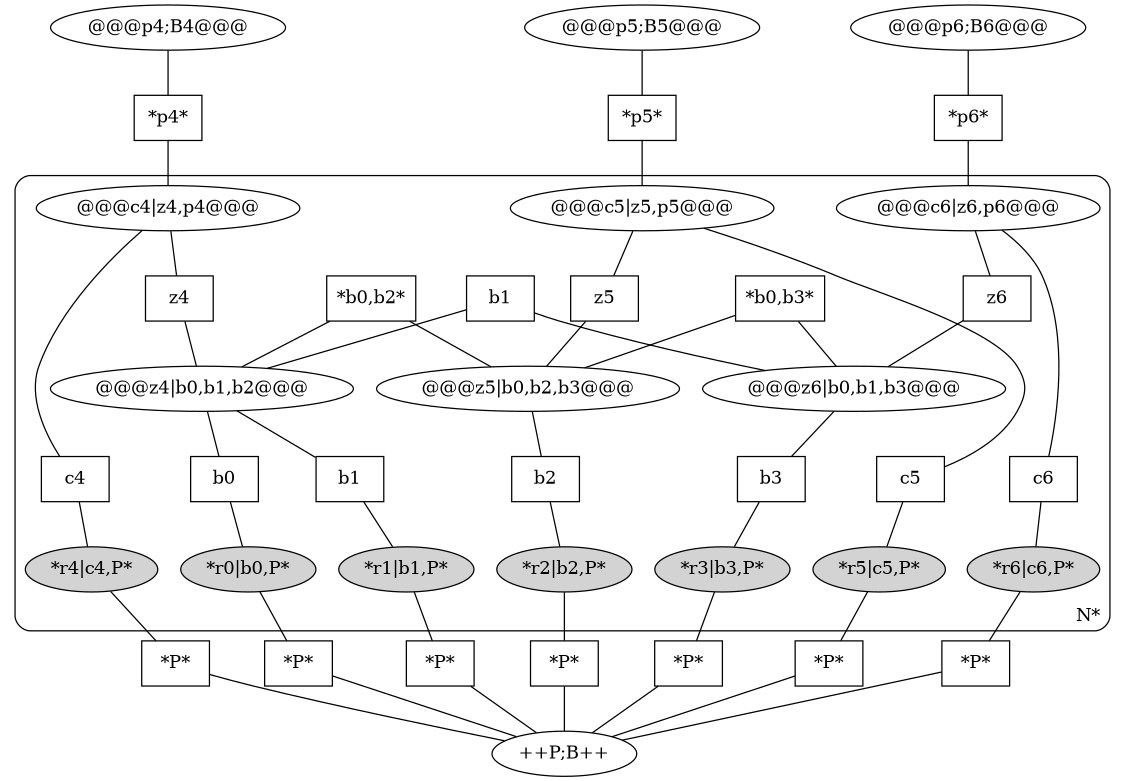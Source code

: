 graph hamming74_cg {
	rankdir = TB;
	orientation = portrait;
	size = "7.5,10.0";
	newrank="true";
	concentrate="false";

	node [shape=ellipse]
	p4 [label="@@@p4;B4@@@"]
	p5 [label="@@@p5;B5@@@"]
	p6 [label="@@@p6;B6@@@"]
	{rank=same; p4, p5, p6}

	node [shape=box]
	sp4c4 [label="*p4*"]
	sp5c5 [label="*p5*"]
	sp6c6 [label="*p6*"]
	{rank=same; sp4c4, sp5c5, sp6c6}

	node [shape=ellipse]
	c4 [label="@@@c4|z4,p4@@@"]
	c5 [label="@@@c5|z5,p5@@@"]
	c6 [label="@@@c6|z6,p6@@@"]
	{rank=same; c4,c5,c6}

	p4 -- sp4c4 -- c4
	p5 -- sp5c5 -- c5
	p6 -- sp6c6 -- c6

	node [shape=box]
	sc4z4 [label="z4"]
	sc5z5 [label="z5"]
	sc6z6 [label="z6"]
	{rank=same; sc4z4,sc5z5,sc6z6}

	node [shape=box]
	sz4z5 [label="*b0,b2*"]
	sz5z6 [label="*b0,b3*"]
	sz4z6 [label="b1"]
	{rank=same; sz4z6,sz4z5,sz5z6}

	node [shape=ellipse]
	z4 [label="@@@z4|b0,b1,b2@@@"]
	z5 [label="@@@z5|b0,b2,b3@@@"]
	z6 [label="@@@z6|b0,b1,b3@@@"]
	{rank=same; z4,z5,z6}

	z4 -- sz4z5 -- z5 -- sz5z6 -- z6
	z4 -- sz4z6 -- z6

	c4 -- sc4z4 -- z4
	c5 -- sc5z5 -- z5
	c6 -- sc6z6 -- z6

	node [shape=box]
	sr4c4 [label="c4"]
	sr5c5 [label="c5"]
	sr6c6 [label="c6"]
	{rank = same; sr4c4 sr5c5 sr6c6}

	node [shape=box]
	sr0z4 [label="b0"]
	sr1z4 [label="b1"]
	sr2z5 [label="b2"]
	sr3z6 [label="b3"]
	{rank = same; sr0z4,sr1z4,sr2z5,sr3z6,sr4c4, sr5c5, sr6c6}


	node [shape=ellipse]
	r4 [label="*r4|c4,P*",bgcolor="lightblue",style="filled"]
	r0 [label="*r0|b0,P*",bgcolor="lightblue",style="filled"]
	r1 [label="*r1|b1,P*",bgcolor="lightblue",style="filled"]
	r2 [label="*r2|b2,P*",bgcolor="lightblue",style="filled"]
	r3 [label="*r3|b3,P*",bgcolor="lightblue",style="filled"]
	r5 [label="*r5|c5,P*",bgcolor="lightblue",style="filled"]
	r6 [label="*r6|c6,P*",bgcolor="lightblue",style="filled"]
	{rank = same; r0, r1, r2, r3, r4, r5, r6}

	c4 -- sr4c4 -- r4
	c5 -- sr5c5 -- r5
	c6 -- sr6c6 -- r6
	z4 -- sr0z4 -- r0
	z4 -- sr1z4 -- r1
	z5 -- sr2z5 -- r2
	z6 -- sr3z6 -- r3

	node [shape=box]
	sr0P [label="*P*"]
	sr1P [label="*P*"]
	sr2P [label="*P*"]
	sr3P [label="*P*"]
	sr4P [label="*P*"]
	sr5P [label="*P*"]
	sr6P [label="*P*"]
	{rank = same; sr0P, sr1P, sr2P, sr3P, sr4P, sr5P, sr6P}

	node [shape=ellipse]
	P [label="++P;B++"]
	{rank = same; P}

	r0 -- sr0P -- P
	r1 -- sr1P -- P
	r2 -- sr2P -- P
	r3 -- sr3P -- P
	r4 -- sr4P -- P
	r5 -- sr5P -- P
	r6 -- sr6P -- P

	subgraph clusterN {
		style = "rounded"
		label = "N*"
		labelloc = "b"
		labeljust = "r"
		c4 c5 c6
		sc4z4 sc5z5 sc6z6
		sr4c4 sr5c5 sr6c6
		sr0z4 sr1z4 sr2z5 sr3z6
		r4,r2,r5,r1,r0,r3,r6

		subgraph Z {
			z4 sz4z5 z5 sz5z6 z6 sz4z6
		}
	}

}

